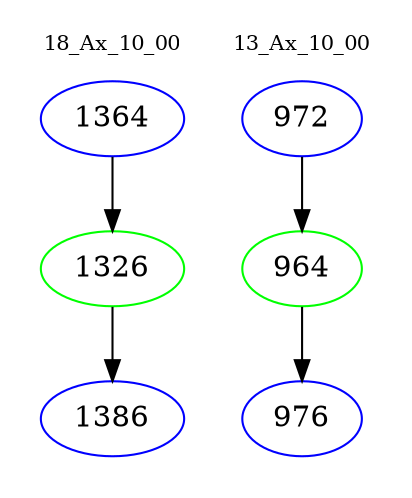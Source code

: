 digraph{
subgraph cluster_0 {
color = white
label = "18_Ax_10_00";
fontsize=10;
T0_1364 [label="1364", color="blue"]
T0_1364 -> T0_1326 [color="black"]
T0_1326 [label="1326", color="green"]
T0_1326 -> T0_1386 [color="black"]
T0_1386 [label="1386", color="blue"]
}
subgraph cluster_1 {
color = white
label = "13_Ax_10_00";
fontsize=10;
T1_972 [label="972", color="blue"]
T1_972 -> T1_964 [color="black"]
T1_964 [label="964", color="green"]
T1_964 -> T1_976 [color="black"]
T1_976 [label="976", color="blue"]
}
}

